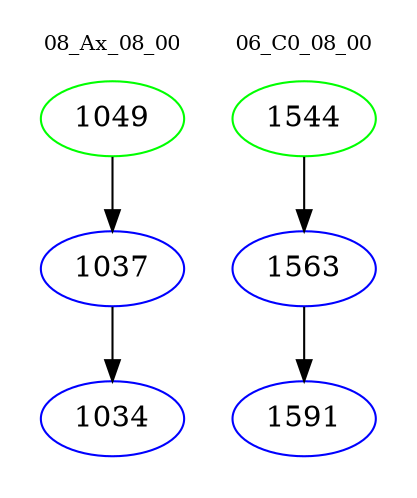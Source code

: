digraph{
subgraph cluster_0 {
color = white
label = "08_Ax_08_00";
fontsize=10;
T0_1049 [label="1049", color="green"]
T0_1049 -> T0_1037 [color="black"]
T0_1037 [label="1037", color="blue"]
T0_1037 -> T0_1034 [color="black"]
T0_1034 [label="1034", color="blue"]
}
subgraph cluster_1 {
color = white
label = "06_C0_08_00";
fontsize=10;
T1_1544 [label="1544", color="green"]
T1_1544 -> T1_1563 [color="black"]
T1_1563 [label="1563", color="blue"]
T1_1563 -> T1_1591 [color="black"]
T1_1591 [label="1591", color="blue"]
}
}
